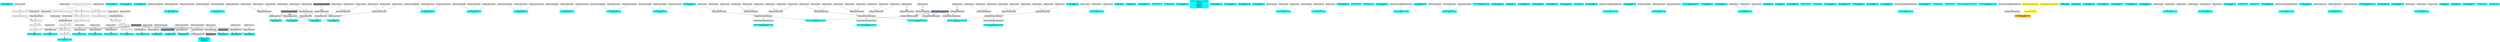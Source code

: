 digraph G {
node0 [shape="box" color="cyan" style="filled" label="VFXValue`1 Boolean (True)
_vfx_enabled_a"]
node1 [shape="box" color="cyan" style="filled" label="VFXExpressionCombine Float2
Count_a"]
node2 [shape="box" label="VFXExpressionMax Float"]
node3 [shape="box" label="VFXExpressionAdd Float"]
node4 [shape="box" color="lightgray" style="filled" label="VFXValue`1 Float (15)"]
node5 [shape="box" label="VFXExpressionMul Float"]
node6 [shape="box" label="VFXExpressionFixedRandom Float"]
node7 [shape="box" label="VFXExpressionBitwiseXor Uint32"]
node8 [shape="box" color="lightgray" style="filled" label="VFXValue`1 Uint32 (0)"]
node9 [shape="box" label="VFXBuiltInExpression Uint32 (SystemSeed)"]
node10 [shape="box" color="lightgray" style="filled" label="VFXExpressionSubtract Float"]
node11 [shape="box" color="lightgray" style="filled" label="VFXValue`1 Float (25)"]
node12 [shape="box" color="lightslategray" style="filled" label="VFXValue`1 Float (0)"]
node13 [shape="box" color="cyan" style="filled" label="VFXExpressionCombine Float2
Delay_a"]
node14 [shape="box" color="lightgray" style="filled" label="VFXExpressionMax Float"]
node15 [shape="box" color="lightgray" style="filled" label="VFXValue`1 Float (0)"]
node16 [shape="box" color="cyan" style="filled" label="VFXValue`1 Boolean (True)
_vfx_enabled_a"]
node17 [shape="box" color="cyan" style="filled" label="VFXExpressionCombine Float2
Count_a"]
node18 [shape="box" color="lightgray" style="filled" label="VFXExpressionMax Float"]
node19 [shape="box" color="lightgray" style="filled" label="VFXValue`1 Float (1)"]
node20 [shape="box" color="cyan" style="filled" label="VFXExpressionCombine Float2
Delay_a"]
node21 [shape="box" color="lightgray" style="filled" label="VFXExpressionMax Float"]
node22 [shape="box" color="lightgray" style="filled" label="VFXValue`1 Float (0)"]
node23 [shape="box" color="cyan" style="filled" label="VFXValue`1 Boolean (True)
_vfx_enabled_a"]
node24 [shape="box" color="cyan" style="filled" label="VFXExpressionCombine Float2
Count_a"]
node25 [shape="box" label="VFXExpressionMax Float"]
node26 [shape="box" label="VFXExpressionAdd Float"]
node27 [shape="box" color="lightgray" style="filled" label="VFXValue`1 Float (15)"]
node28 [shape="box" label="VFXExpressionMul Float"]
node29 [shape="box" label="VFXExpressionFixedRandom Float"]
node30 [shape="box" label="VFXExpressionBitwiseXor Uint32"]
node31 [shape="box" label="VFXReadEventAttributeExpression Uint32"]
node32 [shape="box" label="VFXExpressionBitwiseXor Uint32"]
node33 [shape="box" color="lightgray" style="filled" label="VFXValue`1 Uint32 (0)"]
node34 [shape="box" color="lightgray" style="filled" label="VFXExpressionSubtract Float"]
node35 [shape="box" color="lightgray" style="filled" label="VFXValue`1 Float (30)"]
node36 [shape="box" color="cyan" style="filled" label="VFXExpressionCombine Float2
Delay_a"]
node37 [shape="box" color="lightgray" style="filled" label="VFXExpressionMax Float"]
node38 [shape="box" color="lightgray" style="filled" label="VFXValue`1 Float (0)"]
node39 [shape="box" color="cyan" style="filled" label="VFXValue`1 Boolean (True)
_vfx_enabled_a"]
node40 [shape="box" color="cyan" style="filled" label="VFXExpressionCombine Float2
Count_a"]
node41 [shape="box" label="VFXExpressionMax Float"]
node42 [shape="box" label="VFXExpressionAdd Float"]
node43 [shape="box" color="lightgray" style="filled" label="VFXValue`1 Float (10)"]
node44 [shape="box" label="VFXExpressionMul Float"]
node45 [shape="box" label="VFXExpressionFixedRandom Float"]
node46 [shape="box" label="VFXExpressionBitwiseXor Uint32"]
node47 [shape="box" color="lightgray" style="filled" label="VFXValue`1 Uint32 (0)"]
node48 [shape="box" color="lightgray" style="filled" label="VFXExpressionSubtract Float"]
node49 [shape="box" color="lightgray" style="filled" label="VFXValue`1 Float (22)"]
node50 [shape="box" color="cyan" style="filled" label="VFXExpressionCombine Float2
Delay_a"]
node51 [shape="box" color="lightgray" style="filled" label="VFXExpressionMax Float"]
node52 [shape="box" color="lightgray" style="filled" label="VFXValue`1 Float (0)"]
node53 [shape="box" color="cyan" style="filled" label="VFXExpressionCombine Float3
bounds_center"]
node54 [shape="box" color="lightgray" style="filled" label="VFXValue`1 Float (-0.008661509)"]
node55 [shape="box" color="lightgray" style="filled" label="VFXValue`1 Float (1.401422)"]
node56 [shape="box" color="lightgray" style="filled" label="VFXValue`1 Float (-0.01848245)"]
node57 [shape="box" color="cyan" style="filled" label="VFXExpressionCombine Float3
bounds_size"]
node58 [shape="box" color="lightgray" style="filled" label="VFXValue`1 Float (3.004998)"]
node59 [shape="box" color="lightgray" style="filled" label="VFXValue`1 Float (3.960069)"]
node60 [shape="box" color="lightgray" style="filled" label="VFXValue`1 Float (3.060745)"]
node61 [shape="box" color="cyan" style="filled" label="VFXExpressionMin Float3
boundsPadding"]
node62 [shape="box" color="lightgray" style="filled" label="VFXExpressionMax Float3"]
node63 [shape="box" color="lightgray" style="filled" label="VFXExpressionCombine Float3"]
node64 [shape="box" color="lightgray" style="filled" label="VFXValue`1 Float (0.5)"]
node65 [shape="box" color="lightgray" style="filled" label="VFXValue`1 Float (0.5)"]
node66 [shape="box" color="lightgray" style="filled" label="VFXValue`1 Float (0.5)"]
node67 [shape="box" color="lightgray" style="filled" label="VFXExpressionCombine Float3"]
node68 [shape="box" color="lightslategray" style="filled" label="VFXValue`1 Float (-1.701412E+38)"]
node69 [shape="box" color="lightgray" style="filled" label="VFXExpressionCombine Float3"]
node70 [shape="box" color="lightslategray" style="filled" label="VFXValue`1 Float (1.701412E+38)"]
node71 [shape="box" color="cyan" style="filled" label="VFXExpressionCombine Float3
bounds_center"]
node72 [shape="box" color="lightgray" style="filled" label="VFXValue`1 Float (-0.008661509)"]
node73 [shape="box" color="lightgray" style="filled" label="VFXValue`1 Float (1.401422)"]
node74 [shape="box" color="lightgray" style="filled" label="VFXValue`1 Float (-0.01848245)"]
node75 [shape="box" color="cyan" style="filled" label="VFXExpressionCombine Float3
bounds_size"]
node76 [shape="box" color="lightgray" style="filled" label="VFXValue`1 Float (3.004998)"]
node77 [shape="box" color="lightgray" style="filled" label="VFXValue`1 Float (3.960069)"]
node78 [shape="box" color="lightgray" style="filled" label="VFXValue`1 Float (3.060745)"]
node79 [shape="box" color="cyan" style="filled" label="VFXExpressionMin Float3
boundsPadding"]
node80 [shape="box" color="lightgray" style="filled" label="VFXExpressionMax Float3"]
node81 [shape="box" color="lightgray" style="filled" label="VFXExpressionCombine Float3"]
node82 [shape="box" color="lightgray" style="filled" label="VFXValue`1 Float (0.5)"]
node83 [shape="box" color="lightgray" style="filled" label="VFXValue`1 Float (0.5)"]
node84 [shape="box" color="lightgray" style="filled" label="VFXValue`1 Float (0.5)"]
node85 [shape="box" color="cyan" style="filled" label="VFXExpressionCombine Float3
bounds_center"]
node86 [shape="box" color="lightgray" style="filled" label="VFXValue`1 Float (-0.008661509)"]
node87 [shape="box" color="lightgray" style="filled" label="VFXValue`1 Float (1.401422)"]
node88 [shape="box" color="lightgray" style="filled" label="VFXValue`1 Float (-0.01848245)"]
node89 [shape="box" color="cyan" style="filled" label="VFXExpressionCombine Float3
bounds_size"]
node90 [shape="box" color="lightgray" style="filled" label="VFXValue`1 Float (3.004998)"]
node91 [shape="box" color="lightgray" style="filled" label="VFXValue`1 Float (3.960069)"]
node92 [shape="box" color="lightgray" style="filled" label="VFXValue`1 Float (3.060745)"]
node93 [shape="box" color="cyan" style="filled" label="VFXExpressionMin Float3
boundsPadding"]
node94 [shape="box" color="lightgray" style="filled" label="VFXExpressionMax Float3"]
node95 [shape="box" color="lightgray" style="filled" label="VFXExpressionCombine Float3"]
node96 [shape="box" color="lightgray" style="filled" label="VFXValue`1 Float (0.5)"]
node97 [shape="box" color="lightgray" style="filled" label="VFXValue`1 Float (0.5)"]
node98 [shape="box" color="lightgray" style="filled" label="VFXValue`1 Float (0.5)"]
node99 [shape="box" color="cyan" style="filled" label="VFXExpressionCombine Float3
bounds_center"]
node100 [shape="box" color="lightgray" style="filled" label="VFXValue`1 Float (-0.008661509)"]
node101 [shape="box" color="lightgray" style="filled" label="VFXValue`1 Float (1.401422)"]
node102 [shape="box" color="lightgray" style="filled" label="VFXValue`1 Float (-0.01848245)"]
node103 [shape="box" color="cyan" style="filled" label="VFXExpressionCombine Float3
bounds_size"]
node104 [shape="box" color="lightgray" style="filled" label="VFXValue`1 Float (3.004998)"]
node105 [shape="box" color="lightgray" style="filled" label="VFXValue`1 Float (3.960069)"]
node106 [shape="box" color="lightgray" style="filled" label="VFXValue`1 Float (3.060745)"]
node107 [shape="box" color="cyan" style="filled" label="VFXExpressionMin Float3
boundsPadding"]
node108 [shape="box" color="lightgray" style="filled" label="VFXExpressionMax Float3"]
node109 [shape="box" color="lightgray" style="filled" label="VFXExpressionCombine Float3"]
node110 [shape="box" color="lightgray" style="filled" label="VFXValue`1 Float (0.5)"]
node111 [shape="box" color="lightgray" style="filled" label="VFXValue`1 Float (0.5)"]
node112 [shape="box" color="lightgray" style="filled" label="VFXValue`1 Float (0.5)"]
node113 [shape="box" color="cyan" style="filled" label="VFXValue`1 Boolean (True)
_vfx_enabled_a"]
node114 [shape="box" color="cyan" style="filled" label="VFXExpressionMin Float
arcSphere_arc_a"]
node115 [shape="box" color="lightgray" style="filled" label="VFXExpressionMax Float"]
node116 [shape="box" color="lightgray" style="filled" label="VFXValue`1 Float (6.283185)"]
node117 [shape="box" color="lightslategray" style="filled" label="VFXValue`1 Float (6.283185)"]
node118 [shape="box" color="cyan" style="filled" label="VFXExpressionTransformMatrix Matrix4x4
transform_a"]
node119 [shape="box" color="lightgray" style="filled" label="VFXExpressionTRSToMatrix Matrix4x4"]
node120 [shape="box" color="lightgray" style="filled" label="VFXExpressionCombine Float3"]
node121 [shape="box" color="lightgray" style="filled" label="VFXValue`1 Float (0)"]
node122 [shape="box" color="lightgray" style="filled" label="VFXValue`1 Float (0)"]
node123 [shape="box" color="lightgray" style="filled" label="VFXValue`1 Float (0)"]
node124 [shape="box" color="lightgray" style="filled" label="VFXExpressionCombine Float3"]
node125 [shape="box" color="lightgray" style="filled" label="VFXValue`1 Float (0)"]
node126 [shape="box" color="lightgray" style="filled" label="VFXValue`1 Float (0)"]
node127 [shape="box" color="lightgray" style="filled" label="VFXValue`1 Float (0)"]
node128 [shape="box" color="lightgray" style="filled" label="VFXExpressionCombine Float3"]
node129 [shape="box" color="lightgray" style="filled" label="VFXValue`1 Float (1)"]
node130 [shape="box" color="lightgray" style="filled" label="VFXValue`1 Float (1)"]
node131 [shape="box" color="lightgray" style="filled" label="VFXValue`1 Float (1)"]
node132 [shape="box" color="lightgray" style="filled" label="VFXExpressionTRSToMatrix Matrix4x4"]
node133 [shape="box" color="lightslategray" style="filled" label="VFXValue`1 Float3 ((0.00, 0.00, 0.00))"]
node134 [shape="box" color="lightgray" style="filled" label="VFXExpressionCombine Float3"]
node135 [shape="box" color="lightgray" style="filled" label="VFXValue`1 Float (0.1)"]
node136 [shape="box" color="cyan" style="filled" label="VFXExpressionTransposeMatrix Matrix4x4
inverseTranspose_a"]
node137 [shape="box" color="lightgray" style="filled" label="VFXExpressionInverseTRSMatrix Matrix4x4"]
node138 [shape="box" color="cyan" style="filled" label="VFXExpressionPow Float
volumeFactor_a
volumeFactor_a
volumeFactor_a"]
node139 [shape="box" color="lightgray" style="filled" label="VFXExpressionSubtract Float"]
node140 [shape="box" color="lightslategray" style="filled" label="VFXValue`1 Float (1)"]
node141 [shape="box" color="lightslategray" style="filled" label="VFXValue`1 Float (3)"]
node142 [shape="box" color="cyan" style="filled" label="VFXValue`1 Boolean (True)
_vfx_enabled_b"]
node143 [shape="box" color="cyan" style="filled" label="VFXExpressionCombine Float3
center_b"]
node144 [shape="box" color="lightgray" style="filled" label="VFXValue`1 Float (0)"]
node145 [shape="box" color="lightgray" style="filled" label="VFXValue`1 Float (0)"]
node146 [shape="box" color="lightgray" style="filled" label="VFXValue`1 Float (0)"]
node147 [shape="box" color="cyan" style="filled" label="VFXValue`1 Float (3)
MinSpeed_b"]
node148 [shape="box" color="cyan" style="filled" label="VFXValue`1 Float (15)
MaxSpeed_b"]
node149 [shape="box" color="cyan" style="filled" label="VFXExpressionMin Float
DirectionBlend_b"]
node150 [shape="box" color="lightgray" style="filled" label="VFXExpressionMax Float"]
node151 [shape="box" color="lightgray" style="filled" label="VFXValue`1 Float (1)"]
node152 [shape="box" color="cyan" style="filled" label="VFXValue`1 Boolean (True)
_vfx_enabled_c"]
node153 [shape="box" color="cyan" style="filled" label="VFXValue`1 Float (0.4)
A_c"]
node154 [shape="box" color="cyan" style="filled" label="VFXValue`1 Float (0.8)
B_c"]
node155 [shape="box" color="cyan" style="filled" label="VFXValue`1 Boolean (True)
_vfx_enabled_a"]
node156 [shape="box" color="cyan" style="filled" label="VFXBuiltInExpression Float (DeltaTime)
deltaTime_a
deltaTime_b
deltaTime_a
deltaTime_a
deltaTime_b
deltaTime_a
deltaTime_b"]
node157 [shape="box" color="cyan" style="filled" label="VFXValue`1 Boolean (True)
_vfx_enabled_b"]
node158 [shape="box" color="cyan" style="filled" label="VFXValue`1 Boolean (True)
_vfx_enabled_c"]
node159 [shape="box" color="cyan" style="filled" label="VFXValue`1 Boolean (True)
_vfx_enabled_a"]
node160 [shape="box" color="cyan" style="filled" label="VFXValue`1 Boolean (True)
_vfx_enabled_b"]
node161 [shape="box" color="cyan" style="filled" label="VFXExpressionCombine Float3
A_b"]
node162 [shape="box" color="lightgray" style="filled" label="VFXValue`1 Float (0.2)"]
node163 [shape="box" color="lightgray" style="filled" label="VFXValue`1 Float (1)"]
node164 [shape="box" color="lightgray" style="filled" label="VFXValue`1 Float (1)"]
node165 [shape="box" color="cyan" style="filled" label="VFXExpressionCombine Float3
B_b"]
node166 [shape="box" color="lightgray" style="filled" label="VFXValue`1 Float (0.8)"]
node167 [shape="box" color="lightgray" style="filled" label="VFXValue`1 Float (1.6)"]
node168 [shape="box" color="lightgray" style="filled" label="VFXValue`1 Float (1)"]
node169 [shape="box" color="cyan" style="filled" label="VFXValue`1 Boolean (True)
_vfx_enabled_c"]
node170 [shape="box" color="cyan" style="filled" label="VFXValue`1 Float (0.1)
A_c"]
node171 [shape="box" color="cyan" style="filled" label="VFXValue`1 Float (1.06)
B_c"]
node172 [shape="box" color="cyan" style="filled" label="VFXValue`1 Boolean (True)
_vfx_enabled_d"]
node173 [shape="box" color="cyan" style="filled" label="VFXExpressionBakeCurve Float4
Size_d"]
node174 [shape="box" color="lightgray" style="filled" label="VFXValue`1 Curve (UnityEngine.AnimationCurve)"]
node175 [shape="box" color="cyan" style="filled" label="VFXValue`1 Boolean (True)
_vfx_enabled_e"]
node176 [shape="box" color="cyan" style="filled" label="VFXExpressionCombine Float3
Color_e"]
node177 [shape="box" color="lightgray" style="filled" label="VFXValue`1 Float (4.548845)"]
node178 [shape="box" color="lightgray" style="filled" label="VFXValue`1 Float (1.08162)"]
node179 [shape="box" color="lightgray" style="filled" label="VFXValue`1 Float (0.2381594)"]
node180 [shape="box" color="cyan" style="filled" label="VFXTexture2DValue Texture2D (992)
mainTexture"]
node181 [shape="box" color="cyan" style="filled" label="VFXValue`1 Boolean (True)
_vfx_enabled_a"]
node182 [shape="box" color="cyan" style="filled" label="VFXValue`1 Float (0.1)
Lifetime_a"]
node183 [shape="box" color="cyan" style="filled" label="VFXValue`1 Boolean (True)
_vfx_enabled_a"]
node184 [shape="box" color="cyan" style="filled" label="VFXValue`1 Boolean (True)
_vfx_enabled_b"]
node185 [shape="box" color="cyan" style="filled" label="VFXValue`1 Boolean (True)
_vfx_enabled_a"]
node186 [shape="box" color="cyan" style="filled" label="VFXValue`1 Boolean (True)
_vfx_enabled_b"]
node187 [shape="box" color="cyan" style="filled" label="VFXValue`1 Float (8)
Size_b"]
node188 [shape="box" color="cyan" style="filled" label="VFXValue`1 Boolean (True)
_vfx_enabled_c"]
node189 [shape="box" color="cyan" style="filled" label="VFXExpressionBakeCurve Float4
Size_c"]
node190 [shape="box" color="lightgray" style="filled" label="VFXValue`1 Curve (UnityEngine.AnimationCurve)"]
node191 [shape="box" color="cyan" style="filled" label="VFXValue`1 Boolean (True)
_vfx_enabled_d"]
node192 [shape="box" color="cyan" style="filled" label="VFXExpressionCombine Float3
Color_d"]
node193 [shape="box" color="lightgray" style="filled" label="VFXValue`1 Float (4.548845)"]
node194 [shape="box" color="lightgray" style="filled" label="VFXValue`1 Float (1.08162)"]
node195 [shape="box" color="lightgray" style="filled" label="VFXValue`1 Float (0.2381594)"]
node196 [shape="box" color="cyan" style="filled" label="VFXTexture2DValue Texture2D (992)
mainTexture"]
node197 [shape="box" color="cyan" style="filled" label="VFXValue`1 Boolean (True)
_vfx_enabled_a"]
node198 [shape="box" color="cyan" style="filled" label="VFXExpressionMin Float
arcSphere_arc_a"]
node199 [shape="box" color="lightgray" style="filled" label="VFXExpressionMax Float"]
node200 [shape="box" color="lightgray" style="filled" label="VFXValue`1 Float (6.283185)"]
node201 [shape="box" color="cyan" style="filled" label="VFXExpressionTransformMatrix Matrix4x4
transform_a"]
node202 [shape="box" color="lightgray" style="filled" label="VFXExpressionTRSToMatrix Matrix4x4"]
node203 [shape="box" color="lightgray" style="filled" label="VFXExpressionCombine Float3"]
node204 [shape="box" color="lightgray" style="filled" label="VFXValue`1 Float (0)"]
node205 [shape="box" color="lightgray" style="filled" label="VFXValue`1 Float (0)"]
node206 [shape="box" color="lightgray" style="filled" label="VFXValue`1 Float (0)"]
node207 [shape="box" color="lightgray" style="filled" label="VFXExpressionCombine Float3"]
node208 [shape="box" color="lightgray" style="filled" label="VFXValue`1 Float (0)"]
node209 [shape="box" color="lightgray" style="filled" label="VFXValue`1 Float (0)"]
node210 [shape="box" color="lightgray" style="filled" label="VFXValue`1 Float (0)"]
node211 [shape="box" color="lightgray" style="filled" label="VFXExpressionCombine Float3"]
node212 [shape="box" color="lightgray" style="filled" label="VFXValue`1 Float (1)"]
node213 [shape="box" color="lightgray" style="filled" label="VFXValue`1 Float (1)"]
node214 [shape="box" color="lightgray" style="filled" label="VFXValue`1 Float (1)"]
node215 [shape="box" color="lightgray" style="filled" label="VFXExpressionTRSToMatrix Matrix4x4"]
node216 [shape="box" color="lightgray" style="filled" label="VFXExpressionCombine Float3"]
node217 [shape="box" color="lightgray" style="filled" label="VFXValue`1 Float (0.1)"]
node218 [shape="box" color="cyan" style="filled" label="VFXExpressionTransposeMatrix Matrix4x4
inverseTranspose_a"]
node219 [shape="box" color="lightgray" style="filled" label="VFXExpressionInverseTRSMatrix Matrix4x4"]
node220 [shape="box" color="cyan" style="filled" label="VFXValue`1 Boolean (True)
_vfx_enabled_b"]
node221 [shape="box" color="cyan" style="filled" label="VFXExpressionCombine Float3
center_b"]
node222 [shape="box" color="lightgray" style="filled" label="VFXValue`1 Float (0)"]
node223 [shape="box" color="lightgray" style="filled" label="VFXValue`1 Float (0)"]
node224 [shape="box" color="lightgray" style="filled" label="VFXValue`1 Float (0)"]
node225 [shape="box" color="cyan" style="filled" label="VFXValue`1 Float (1.4)
MinSpeed_b"]
node226 [shape="box" color="cyan" style="filled" label="VFXValue`1 Float (7)
MaxSpeed_b"]
node227 [shape="box" color="cyan" style="filled" label="VFXExpressionMin Float
DirectionBlend_b"]
node228 [shape="box" color="lightgray" style="filled" label="VFXExpressionMax Float"]
node229 [shape="box" color="lightgray" style="filled" label="VFXValue`1 Float (1)"]
node230 [shape="box" color="cyan" style="filled" label="VFXValue`1 Boolean (True)
_vfx_enabled_c"]
node231 [shape="box" color="cyan" style="filled" label="VFXValue`1 Float (0.3)
A_c"]
node232 [shape="box" color="cyan" style="filled" label="VFXValue`1 Float (1)
B_c"]
node233 [shape="box" color="cyan" style="filled" label="VFXValue`1 Boolean (True)
_vfx_enabled_a"]
node234 [shape="box" color="cyan" style="filled" label="VFXValue`1 Boolean (True)
_vfx_enabled_b"]
node235 [shape="box" color="cyan" style="filled" label="VFXValue`1 Boolean (True)
_vfx_enabled_c"]
node236 [shape="box" color="cyan" style="filled" label="VFXValue`1 Boolean (True)
_vfx_enabled_a"]
node237 [shape="box" color="cyan" style="filled" label="VFXValue`1 Boolean (True)
_vfx_enabled_b"]
node238 [shape="box" color="cyan" style="filled" label="VFXExpressionBakeCurve Float4
Size_b"]
node239 [shape="box" color="lightgray" style="filled" label="VFXValue`1 Curve (UnityEngine.AnimationCurve)"]
node240 [shape="box" color="cyan" style="filled" label="VFXValue`1 Boolean (True)
_vfx_enabled_c"]
node241 [shape="box" color="cyan" style="filled" label="VFXValue`1 Float (0.7)
A_c"]
node242 [shape="box" color="cyan" style="filled" label="VFXValue`1 Float (10)
B_c"]
node243 [shape="box" color="cyan" style="filled" label="VFXValue`1 Float4 ((67.79, 1.42, 0.00, 1.00))
_Colour"]
node244 [shape="box" color="cyan" style="filled" label="VFXTexture2DValue Texture2D (29526)
_mainTexture"]
node245 [shape="box" color="orange" style="filled" label="VFXExpressionSampleCurve Float
_DissolvePower"]
node246 [shape="box" color="lightgray" style="filled" label="VFXExpressionBakeCurve Float4"]
node247 [shape="box" color="lightgray" style="filled" label="VFXValue`1 Curve (UnityEngine.AnimationCurve)"]
node248 [shape="box" color="yellow" style="filled" label="VFXExpressionDivide Float"]
node249 [shape="box" color="yellow" style="filled" label="VFXAttributeExpression Float (age)"]
node250 [shape="box" color="yellow" style="filled" label="VFXAttributeExpression Float (lifetime)"]
node251 [shape="box" color="cyan" style="filled" label="VFXValue`1 Float (6)
_DissolveScale"]
node252 [shape="box" color="cyan" style="filled" label="VFXValue`1 Float (0)
_DissolveSpeed"]
node253 [shape="box" color="cyan" style="filled" label="VFXValue`1 Boolean (True)
_vfx_enabled_a"]
node254 [shape="box" color="cyan" style="filled" label="VFXValue`1 Boolean (True)
_vfx_enabled_b"]
node255 [shape="box" color="cyan" style="filled" label="VFXValue`1 Boolean (True)
_vfx_enabled_c"]
node256 [shape="box" color="cyan" style="filled" label="VFXValue`1 Boolean (True)
_vfx_enabled_a"]
node257 [shape="box" color="cyan" style="filled" label="VFXValue`1 Boolean (True)
_vfx_enabled_b"]
node258 [shape="box" color="cyan" style="filled" label="VFXExpressionCombine Float3
A_b"]
node259 [shape="box" color="lightgray" style="filled" label="VFXValue`1 Float (0.2)"]
node260 [shape="box" color="lightgray" style="filled" label="VFXValue`1 Float (1)"]
node261 [shape="box" color="lightgray" style="filled" label="VFXValue`1 Float (1)"]
node262 [shape="box" color="cyan" style="filled" label="VFXExpressionCombine Float3
B_b"]
node263 [shape="box" color="lightgray" style="filled" label="VFXValue`1 Float (0.8)"]
node264 [shape="box" color="lightgray" style="filled" label="VFXValue`1 Float (1.6)"]
node265 [shape="box" color="lightgray" style="filled" label="VFXValue`1 Float (1)"]
node266 [shape="box" color="cyan" style="filled" label="VFXValue`1 Boolean (True)
_vfx_enabled_c"]
node267 [shape="box" color="cyan" style="filled" label="VFXValue`1 Float (0.1)
A_c"]
node268 [shape="box" color="cyan" style="filled" label="VFXValue`1 Float (1)
B_c"]
node269 [shape="box" color="cyan" style="filled" label="VFXValue`1 Boolean (True)
_vfx_enabled_d"]
node270 [shape="box" color="cyan" style="filled" label="VFXExpressionBakeCurve Float4
Size_d"]
node271 [shape="box" color="lightgray" style="filled" label="VFXValue`1 Curve (UnityEngine.AnimationCurve)"]
node272 [shape="box" color="cyan" style="filled" label="VFXValue`1 Boolean (True)
_vfx_enabled_e"]
node273 [shape="box" color="cyan" style="filled" label="VFXExpressionCombine Float3
Color_e"]
node274 [shape="box" color="lightgray" style="filled" label="VFXValue`1 Float (11.18176)"]
node275 [shape="box" color="lightgray" style="filled" label="VFXValue`1 Float (2.658787)"]
node276 [shape="box" color="lightgray" style="filled" label="VFXValue`1 Float (0.5854324)"]
node277 [shape="box" color="cyan" style="filled" label="VFXTexture2DValue Texture2D (992)
mainTexture"]
node278 [shape="box" color="cyan" style="filled" label="VFXValue`1 Boolean (True)
_vfx_enabled_a"]
node279 [shape="box" color="cyan" style="filled" label="VFXExpressionMin Float
arcSphere_arc_a"]
node280 [shape="box" color="lightgray" style="filled" label="VFXExpressionMax Float"]
node281 [shape="box" color="lightgray" style="filled" label="VFXValue`1 Float (6.283185)"]
node282 [shape="box" color="cyan" style="filled" label="VFXExpressionTransformMatrix Matrix4x4
transform_a"]
node283 [shape="box" color="lightgray" style="filled" label="VFXExpressionTRSToMatrix Matrix4x4"]
node284 [shape="box" color="lightgray" style="filled" label="VFXExpressionCombine Float3"]
node285 [shape="box" color="lightgray" style="filled" label="VFXValue`1 Float (0)"]
node286 [shape="box" color="lightgray" style="filled" label="VFXValue`1 Float (0)"]
node287 [shape="box" color="lightgray" style="filled" label="VFXValue`1 Float (0)"]
node288 [shape="box" color="lightgray" style="filled" label="VFXExpressionCombine Float3"]
node289 [shape="box" color="lightgray" style="filled" label="VFXValue`1 Float (0)"]
node290 [shape="box" color="lightgray" style="filled" label="VFXValue`1 Float (0)"]
node291 [shape="box" color="lightgray" style="filled" label="VFXValue`1 Float (0)"]
node292 [shape="box" color="lightgray" style="filled" label="VFXExpressionCombine Float3"]
node293 [shape="box" color="lightgray" style="filled" label="VFXValue`1 Float (1)"]
node294 [shape="box" color="lightgray" style="filled" label="VFXValue`1 Float (1)"]
node295 [shape="box" color="lightgray" style="filled" label="VFXValue`1 Float (1)"]
node296 [shape="box" color="lightgray" style="filled" label="VFXExpressionTRSToMatrix Matrix4x4"]
node297 [shape="box" color="lightgray" style="filled" label="VFXExpressionCombine Float3"]
node298 [shape="box" color="lightgray" style="filled" label="VFXValue`1 Float (0.1)"]
node299 [shape="box" color="cyan" style="filled" label="VFXExpressionTransposeMatrix Matrix4x4
inverseTranspose_a"]
node300 [shape="box" color="lightgray" style="filled" label="VFXExpressionInverseTRSMatrix Matrix4x4"]
node301 [shape="box" color="cyan" style="filled" label="VFXValue`1 Boolean (True)
_vfx_enabled_b"]
node302 [shape="box" color="cyan" style="filled" label="VFXExpressionCombine Float3
center_b"]
node303 [shape="box" color="lightgray" style="filled" label="VFXValue`1 Float (0)"]
node304 [shape="box" color="lightgray" style="filled" label="VFXValue`1 Float (0)"]
node305 [shape="box" color="lightgray" style="filled" label="VFXValue`1 Float (0)"]
node306 [shape="box" color="cyan" style="filled" label="VFXValue`1 Float (3)
MinSpeed_b"]
node307 [shape="box" color="cyan" style="filled" label="VFXValue`1 Float (10)
MaxSpeed_b"]
node308 [shape="box" color="cyan" style="filled" label="VFXExpressionMin Float
DirectionBlend_b"]
node309 [shape="box" color="lightgray" style="filled" label="VFXExpressionMax Float"]
node310 [shape="box" color="lightgray" style="filled" label="VFXValue`1 Float (1)"]
node311 [shape="box" color="cyan" style="filled" label="VFXValue`1 Boolean (True)
_vfx_enabled_c"]
node312 [shape="box" color="cyan" style="filled" label="VFXValue`1 Float (0.4)
A_c"]
node313 [shape="box" color="cyan" style="filled" label="VFXValue`1 Float (0.8)
B_c"]
node2 -> node1 [headlabel="0"]
node2 -> node1 [headlabel="1"]
node3 -> node2 [headlabel="0"]
node12 -> node2 [headlabel="1"]
node4 -> node3 [headlabel="0"]
node5 -> node3 [headlabel="1"]
node6 -> node5 [headlabel="0"]
node10 -> node5 [headlabel="1"]
node7 -> node6 
node8 -> node7 [headlabel="0"]
node9 -> node7 [headlabel="1"]
node11 -> node10 [headlabel="0"]
node4 -> node10 [headlabel="1"]
node14 -> node13 [headlabel="0"]
node14 -> node13 [headlabel="1"]
node15 -> node14 [headlabel="0"]
node12 -> node14 [headlabel="1"]
node18 -> node17 [headlabel="0"]
node18 -> node17 [headlabel="1"]
node19 -> node18 [headlabel="0"]
node12 -> node18 [headlabel="1"]
node21 -> node20 [headlabel="0"]
node21 -> node20 [headlabel="1"]
node22 -> node21 [headlabel="0"]
node12 -> node21 [headlabel="1"]
node25 -> node24 [headlabel="0"]
node25 -> node24 [headlabel="1"]
node26 -> node25 [headlabel="0"]
node12 -> node25 [headlabel="1"]
node27 -> node26 [headlabel="0"]
node28 -> node26 [headlabel="1"]
node29 -> node28 [headlabel="0"]
node34 -> node28 [headlabel="1"]
node30 -> node29 
node31 -> node30 [headlabel="0"]
node32 -> node30 [headlabel="1"]
node33 -> node32 [headlabel="0"]
node9 -> node32 [headlabel="1"]
node35 -> node34 [headlabel="0"]
node27 -> node34 [headlabel="1"]
node37 -> node36 [headlabel="0"]
node37 -> node36 [headlabel="1"]
node38 -> node37 [headlabel="0"]
node12 -> node37 [headlabel="1"]
node41 -> node40 [headlabel="0"]
node41 -> node40 [headlabel="1"]
node42 -> node41 [headlabel="0"]
node12 -> node41 [headlabel="1"]
node43 -> node42 [headlabel="0"]
node44 -> node42 [headlabel="1"]
node45 -> node44 [headlabel="0"]
node48 -> node44 [headlabel="1"]
node46 -> node45 
node47 -> node46 [headlabel="0"]
node9 -> node46 [headlabel="1"]
node49 -> node48 [headlabel="0"]
node43 -> node48 [headlabel="1"]
node51 -> node50 [headlabel="0"]
node51 -> node50 [headlabel="1"]
node52 -> node51 [headlabel="0"]
node12 -> node51 [headlabel="1"]
node54 -> node53 [headlabel="0"]
node55 -> node53 [headlabel="1"]
node56 -> node53 [headlabel="2"]
node58 -> node57 [headlabel="0"]
node59 -> node57 [headlabel="1"]
node60 -> node57 [headlabel="2"]
node62 -> node61 [headlabel="0"]
node69 -> node61 [headlabel="1"]
node63 -> node62 [headlabel="0"]
node67 -> node62 [headlabel="1"]
node64 -> node63 [headlabel="0"]
node65 -> node63 [headlabel="1"]
node66 -> node63 [headlabel="2"]
node68 -> node67 [headlabel="0"]
node68 -> node67 [headlabel="1"]
node68 -> node67 [headlabel="2"]
node70 -> node69 [headlabel="0"]
node70 -> node69 [headlabel="1"]
node70 -> node69 [headlabel="2"]
node72 -> node71 [headlabel="0"]
node73 -> node71 [headlabel="1"]
node74 -> node71 [headlabel="2"]
node76 -> node75 [headlabel="0"]
node77 -> node75 [headlabel="1"]
node78 -> node75 [headlabel="2"]
node80 -> node79 [headlabel="0"]
node69 -> node79 [headlabel="1"]
node81 -> node80 [headlabel="0"]
node67 -> node80 [headlabel="1"]
node82 -> node81 [headlabel="0"]
node83 -> node81 [headlabel="1"]
node84 -> node81 [headlabel="2"]
node86 -> node85 [headlabel="0"]
node87 -> node85 [headlabel="1"]
node88 -> node85 [headlabel="2"]
node90 -> node89 [headlabel="0"]
node91 -> node89 [headlabel="1"]
node92 -> node89 [headlabel="2"]
node94 -> node93 [headlabel="0"]
node69 -> node93 [headlabel="1"]
node95 -> node94 [headlabel="0"]
node67 -> node94 [headlabel="1"]
node96 -> node95 [headlabel="0"]
node97 -> node95 [headlabel="1"]
node98 -> node95 [headlabel="2"]
node100 -> node99 [headlabel="0"]
node101 -> node99 [headlabel="1"]
node102 -> node99 [headlabel="2"]
node104 -> node103 [headlabel="0"]
node105 -> node103 [headlabel="1"]
node106 -> node103 [headlabel="2"]
node108 -> node107 [headlabel="0"]
node69 -> node107 [headlabel="1"]
node109 -> node108 [headlabel="0"]
node67 -> node108 [headlabel="1"]
node110 -> node109 [headlabel="0"]
node111 -> node109 [headlabel="1"]
node112 -> node109 [headlabel="2"]
node115 -> node114 [headlabel="0"]
node117 -> node114 [headlabel="1"]
node116 -> node115 [headlabel="0"]
node12 -> node115 [headlabel="1"]
node119 -> node118 [headlabel="0"]
node132 -> node118 [headlabel="1"]
node120 -> node119 [headlabel="0"]
node124 -> node119 [headlabel="1"]
node128 -> node119 [headlabel="2"]
node121 -> node120 [headlabel="0"]
node122 -> node120 [headlabel="1"]
node123 -> node120 [headlabel="2"]
node125 -> node124 [headlabel="0"]
node126 -> node124 [headlabel="1"]
node127 -> node124 [headlabel="2"]
node129 -> node128 [headlabel="0"]
node130 -> node128 [headlabel="1"]
node131 -> node128 [headlabel="2"]
node133 -> node132 [headlabel="0"]
node133 -> node132 [headlabel="1"]
node134 -> node132 [headlabel="2"]
node135 -> node134 [headlabel="0"]
node135 -> node134 [headlabel="1"]
node135 -> node134 [headlabel="2"]
node137 -> node136 
node119 -> node137 
node139 -> node138 [headlabel="0"]
node141 -> node138 [headlabel="1"]
node140 -> node139 [headlabel="0"]
node12 -> node139 [headlabel="1"]
node144 -> node143 [headlabel="0"]
node145 -> node143 [headlabel="1"]
node146 -> node143 [headlabel="2"]
node150 -> node149 [headlabel="0"]
node140 -> node149 [headlabel="1"]
node151 -> node150 [headlabel="0"]
node12 -> node150 [headlabel="1"]
node162 -> node161 [headlabel="0"]
node163 -> node161 [headlabel="1"]
node164 -> node161 [headlabel="2"]
node166 -> node165 [headlabel="0"]
node167 -> node165 [headlabel="1"]
node168 -> node165 [headlabel="2"]
node174 -> node173 
node177 -> node176 [headlabel="0"]
node178 -> node176 [headlabel="1"]
node179 -> node176 [headlabel="2"]
node190 -> node189 
node193 -> node192 [headlabel="0"]
node194 -> node192 [headlabel="1"]
node195 -> node192 [headlabel="2"]
node199 -> node198 [headlabel="0"]
node117 -> node198 [headlabel="1"]
node200 -> node199 [headlabel="0"]
node12 -> node199 [headlabel="1"]
node202 -> node201 [headlabel="0"]
node215 -> node201 [headlabel="1"]
node203 -> node202 [headlabel="0"]
node207 -> node202 [headlabel="1"]
node211 -> node202 [headlabel="2"]
node204 -> node203 [headlabel="0"]
node205 -> node203 [headlabel="1"]
node206 -> node203 [headlabel="2"]
node208 -> node207 [headlabel="0"]
node209 -> node207 [headlabel="1"]
node210 -> node207 [headlabel="2"]
node212 -> node211 [headlabel="0"]
node213 -> node211 [headlabel="1"]
node214 -> node211 [headlabel="2"]
node133 -> node215 [headlabel="0"]
node133 -> node215 [headlabel="1"]
node216 -> node215 [headlabel="2"]
node217 -> node216 [headlabel="0"]
node217 -> node216 [headlabel="1"]
node217 -> node216 [headlabel="2"]
node219 -> node218 
node202 -> node219 
node222 -> node221 [headlabel="0"]
node223 -> node221 [headlabel="1"]
node224 -> node221 [headlabel="2"]
node228 -> node227 [headlabel="0"]
node140 -> node227 [headlabel="1"]
node229 -> node228 [headlabel="0"]
node12 -> node228 [headlabel="1"]
node239 -> node238 
node246 -> node245 [headlabel="0"]
node248 -> node245 [headlabel="1"]
node247 -> node246 
node249 -> node248 [headlabel="0"]
node250 -> node248 [headlabel="1"]
node259 -> node258 [headlabel="0"]
node260 -> node258 [headlabel="1"]
node261 -> node258 [headlabel="2"]
node263 -> node262 [headlabel="0"]
node264 -> node262 [headlabel="1"]
node265 -> node262 [headlabel="2"]
node271 -> node270 
node274 -> node273 [headlabel="0"]
node275 -> node273 [headlabel="1"]
node276 -> node273 [headlabel="2"]
node280 -> node279 [headlabel="0"]
node117 -> node279 [headlabel="1"]
node281 -> node280 [headlabel="0"]
node12 -> node280 [headlabel="1"]
node283 -> node282 [headlabel="0"]
node296 -> node282 [headlabel="1"]
node284 -> node283 [headlabel="0"]
node288 -> node283 [headlabel="1"]
node292 -> node283 [headlabel="2"]
node285 -> node284 [headlabel="0"]
node286 -> node284 [headlabel="1"]
node287 -> node284 [headlabel="2"]
node289 -> node288 [headlabel="0"]
node290 -> node288 [headlabel="1"]
node291 -> node288 [headlabel="2"]
node293 -> node292 [headlabel="0"]
node294 -> node292 [headlabel="1"]
node295 -> node292 [headlabel="2"]
node133 -> node296 [headlabel="0"]
node133 -> node296 [headlabel="1"]
node297 -> node296 [headlabel="2"]
node298 -> node297 [headlabel="0"]
node298 -> node297 [headlabel="1"]
node298 -> node297 [headlabel="2"]
node300 -> node299 
node283 -> node300 
node303 -> node302 [headlabel="0"]
node304 -> node302 [headlabel="1"]
node305 -> node302 [headlabel="2"]
node309 -> node308 [headlabel="0"]
node140 -> node308 [headlabel="1"]
node310 -> node309 [headlabel="0"]
node12 -> node309 [headlabel="1"]
}
